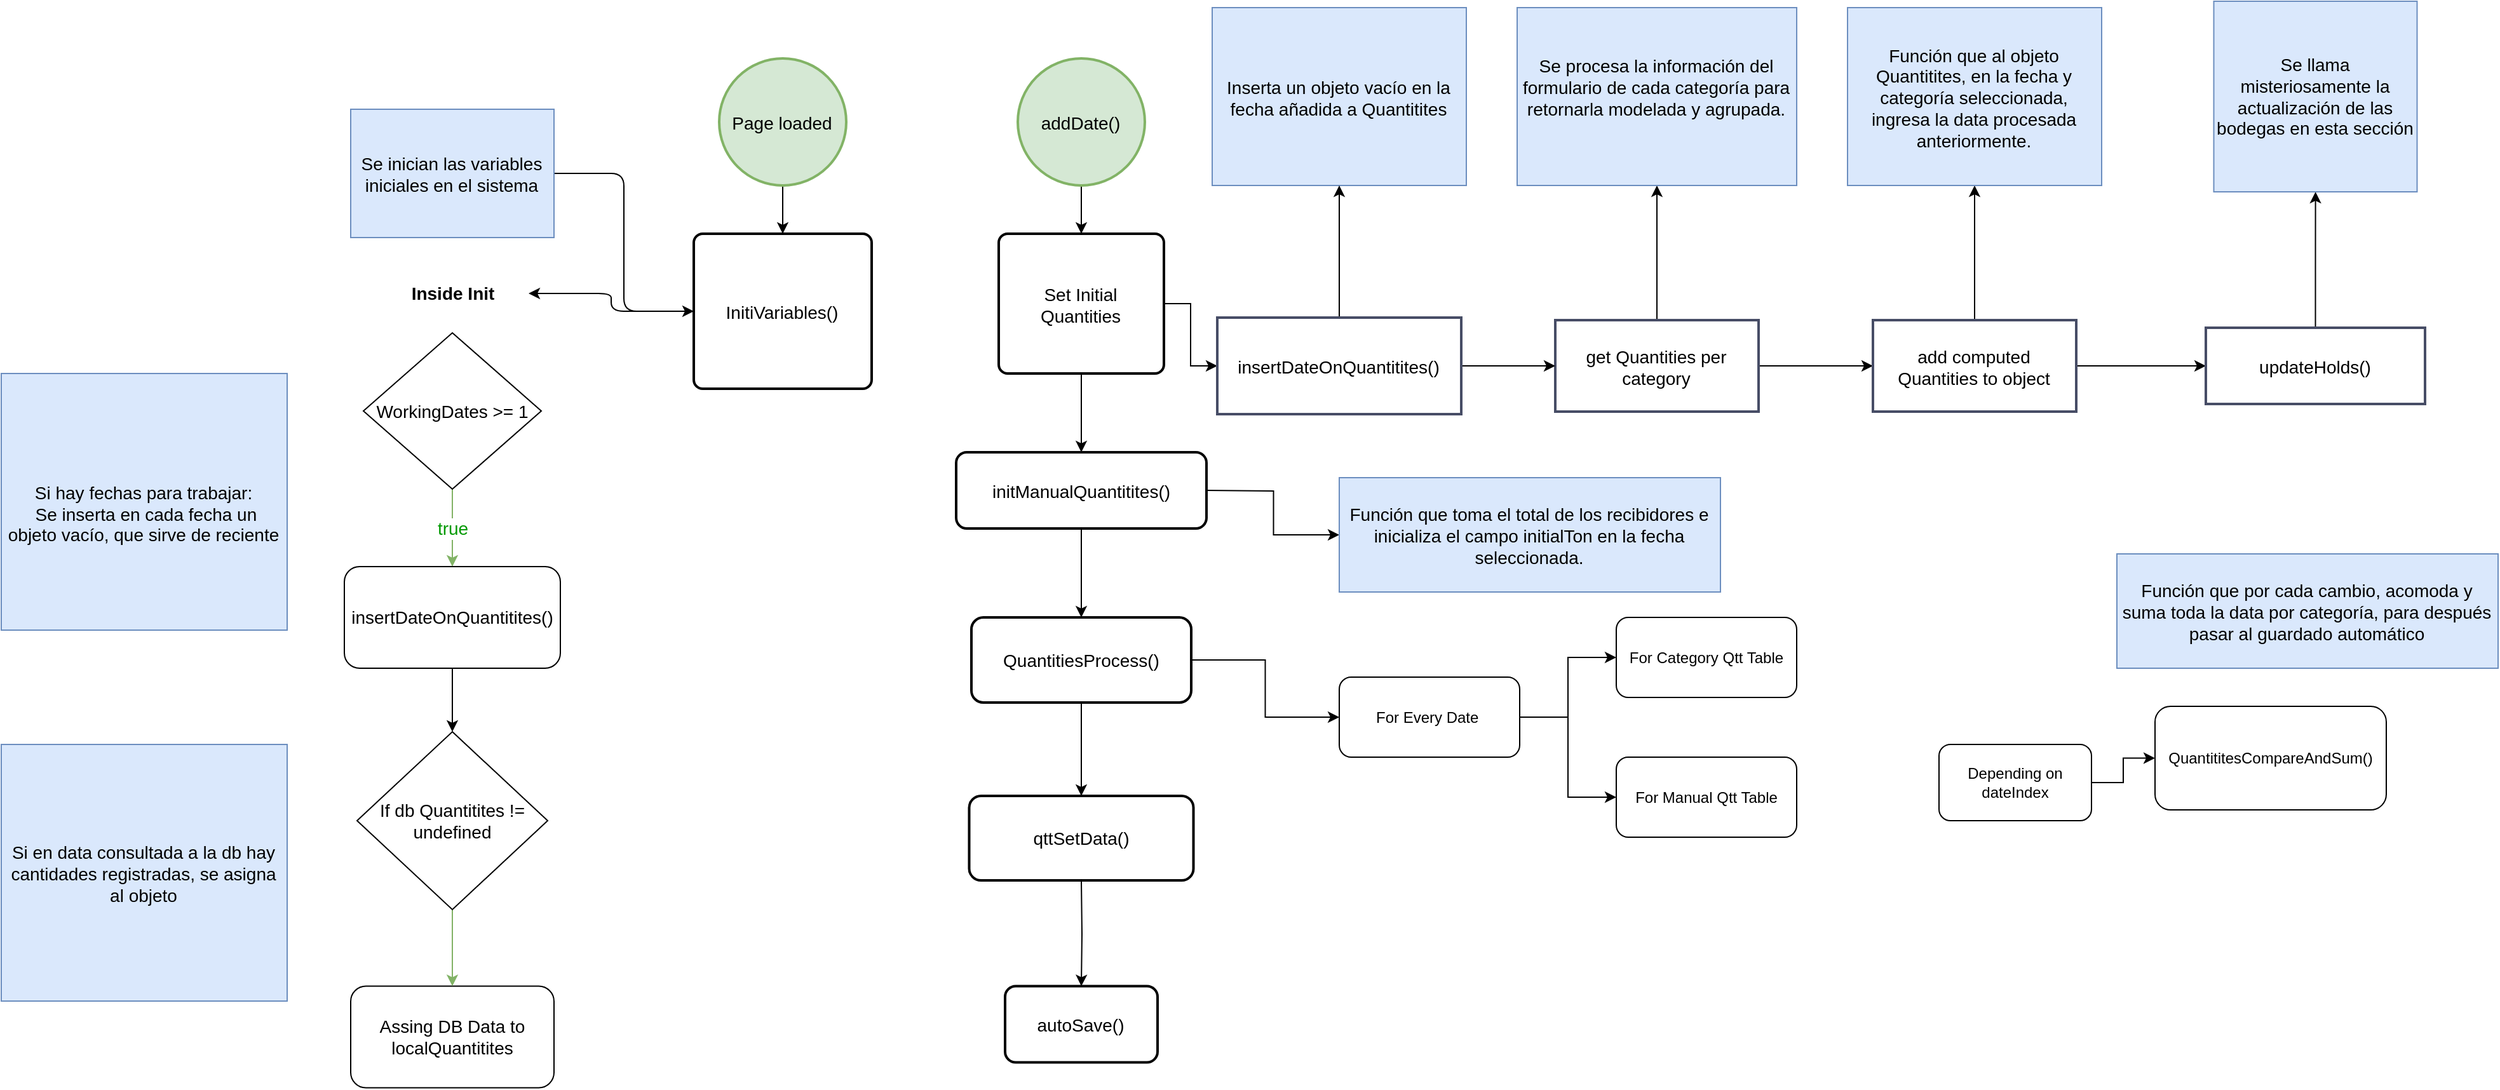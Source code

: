 <mxfile version="22.1.18" type="github">
  <diagram name="Página-1" id="ArsEkwuGPQtcpOPG1bf9">
    <mxGraphModel dx="1683" dy="470" grid="1" gridSize="10" guides="1" tooltips="1" connect="1" arrows="1" fold="1" page="1" pageScale="1" pageWidth="850" pageHeight="1100" math="0" shadow="0">
      <root>
        <mxCell id="0" />
        <mxCell id="1" parent="0" />
        <mxCell id="bBKTdJ-3Wv-lQ62cRmP5-24" value="" style="edgeStyle=orthogonalEdgeStyle;rounded=0;orthogonalLoop=1;jettySize=auto;fontFamily=Helvetica;fontStyle=0;fontSize=14;labelPosition=center;verticalLabelPosition=middle;align=center;verticalAlign=middle;fontColor=default;labelBackgroundColor=none;labelBorderColor=none;html=1;spacingTop=1;spacing=6;spacingLeft=-1;spacingBottom=0;spacingRight=0;" parent="1" source="bBKTdJ-3Wv-lQ62cRmP5-25" target="bBKTdJ-3Wv-lQ62cRmP5-26" edge="1">
          <mxGeometry relative="1" as="geometry" />
        </mxCell>
        <mxCell id="bBKTdJ-3Wv-lQ62cRmP5-46" style="edgeStyle=orthogonalEdgeStyle;rounded=1;orthogonalLoop=1;jettySize=auto;html=1;curved=0;exitX=0.5;exitY=0;exitDx=0;exitDy=0;fontSize=14;" parent="1" source="bBKTdJ-3Wv-lQ62cRmP5-25" target="bBKTdJ-3Wv-lQ62cRmP5-32" edge="1">
          <mxGeometry relative="1" as="geometry" />
        </mxCell>
        <mxCell id="bBKTdJ-3Wv-lQ62cRmP5-25" value="get Quantities per category" style="fontSize=14;zwfType=basicShape;rounded=0;strokeWidth=2;strokeColor=#474D66;fontFamily=Helvetica;fontStyle=0;labelPosition=center;verticalLabelPosition=middle;align=center;verticalAlign=middle;fontColor=default;labelBackgroundColor=none;labelBorderColor=none;whiteSpace=wrap;html=1;spacingTop=1;spacing=6;spacingLeft=-1;spacingBottom=0;spacingRight=0;" parent="1" vertex="1">
          <mxGeometry x="718" y="276" width="160" height="72" as="geometry" />
        </mxCell>
        <mxCell id="bBKTdJ-3Wv-lQ62cRmP5-53" value="" style="edgeStyle=orthogonalEdgeStyle;rounded=0;orthogonalLoop=1;jettySize=auto;html=1;fontSize=14;" parent="1" source="bBKTdJ-3Wv-lQ62cRmP5-26" target="bBKTdJ-3Wv-lQ62cRmP5-52" edge="1">
          <mxGeometry relative="1" as="geometry" />
        </mxCell>
        <mxCell id="fTC0BpnXRnAI57Eslmp5-36" style="edgeStyle=orthogonalEdgeStyle;rounded=0;orthogonalLoop=1;jettySize=auto;html=1;" edge="1" parent="1" source="bBKTdJ-3Wv-lQ62cRmP5-26" target="bBKTdJ-3Wv-lQ62cRmP5-33">
          <mxGeometry relative="1" as="geometry" />
        </mxCell>
        <mxCell id="bBKTdJ-3Wv-lQ62cRmP5-26" value="add computed Quantities to object" style="fontSize=14;zwfType=basicShape;rounded=0;strokeWidth=2;strokeColor=#474D66;fontFamily=Helvetica;fontStyle=0;labelPosition=center;verticalLabelPosition=middle;align=center;verticalAlign=middle;fontColor=default;labelBackgroundColor=none;labelBorderColor=none;whiteSpace=wrap;html=1;spacingTop=1;spacing=6;spacingLeft=-1;spacingBottom=0;spacingRight=0;" parent="1" vertex="1">
          <mxGeometry x="968" y="276" width="160" height="72" as="geometry" />
        </mxCell>
        <mxCell id="bBKTdJ-3Wv-lQ62cRmP5-31" value="Inserta un objeto vacío en la fecha añadida a Quantitites" style="rounded=0;fontFamily=Helvetica;fontStyle=0;fontSize=14;labelPosition=center;verticalLabelPosition=middle;align=center;verticalAlign=middle;labelBackgroundColor=none;labelBorderColor=none;whiteSpace=wrap;html=1;spacingTop=1;spacing=6;spacingLeft=-1;spacingBottom=0;spacingRight=0;fillColor=#dae8fc;strokeColor=#6c8ebf;" parent="1" vertex="1">
          <mxGeometry x="448" y="30" width="200" height="140" as="geometry" />
        </mxCell>
        <mxCell id="bBKTdJ-3Wv-lQ62cRmP5-32" value="Se procesa la información del formulario de cada categoría para retornarla modelada y agrupada.&lt;br style=&quot;font-size: 14px;&quot;&gt;&amp;nbsp;" style="rounded=0;fontFamily=Helvetica;fontStyle=0;fontSize=14;labelPosition=center;verticalLabelPosition=middle;align=center;verticalAlign=middle;labelBackgroundColor=none;labelBorderColor=none;whiteSpace=wrap;html=1;spacingTop=1;spacing=6;spacingLeft=-1;spacingBottom=0;spacingRight=0;fillColor=#dae8fc;strokeColor=#6c8ebf;" parent="1" vertex="1">
          <mxGeometry x="688" y="30" width="220" height="140" as="geometry" />
        </mxCell>
        <mxCell id="bBKTdJ-3Wv-lQ62cRmP5-33" value="Función que al objeto Quantitites, en la fecha y categoría seleccionada, ingresa la data procesada anteriormente." style="rounded=0;fontFamily=Helvetica;fontStyle=0;fontSize=14;labelPosition=center;verticalLabelPosition=middle;align=center;verticalAlign=middle;labelBackgroundColor=none;labelBorderColor=none;whiteSpace=wrap;html=1;spacingTop=1;spacing=6;spacingLeft=-1;spacingBottom=0;spacingRight=0;fillColor=#dae8fc;strokeColor=#6c8ebf;" parent="1" vertex="1">
          <mxGeometry x="948" y="30" width="200" height="140" as="geometry" />
        </mxCell>
        <mxCell id="bBKTdJ-3Wv-lQ62cRmP5-36" value="" style="edgeStyle=orthogonalEdgeStyle;rounded=0;orthogonalLoop=1;jettySize=auto;fontFamily=Helvetica;fontStyle=0;fontSize=14;labelPosition=center;verticalLabelPosition=middle;align=center;verticalAlign=middle;fontColor=default;labelBackgroundColor=none;labelBorderColor=none;html=1;spacingTop=1;spacing=6;spacingLeft=-1;spacingBottom=0;spacingRight=0;" parent="1" source="bBKTdJ-3Wv-lQ62cRmP5-34" target="bBKTdJ-3Wv-lQ62cRmP5-37" edge="1">
          <mxGeometry relative="1" as="geometry">
            <mxPoint x="110" y="238" as="targetPoint" />
          </mxGeometry>
        </mxCell>
        <mxCell id="bBKTdJ-3Wv-lQ62cRmP5-34" value="Page loaded" style="strokeWidth=2;shape=mxgraph.flowchart.start_2;fillColor=#d5e8d4;strokeColor=#82b366;fontFamily=Helvetica;fontStyle=0;fontSize=14;labelPosition=center;verticalLabelPosition=middle;align=center;verticalAlign=middle;fontColor=default;labelBackgroundColor=none;labelBorderColor=none;whiteSpace=wrap;html=1;spacingTop=1;spacing=6;spacingLeft=-1;spacingBottom=0;spacingRight=0;" parent="1" vertex="1">
          <mxGeometry x="60" y="70" width="100" height="100" as="geometry" />
        </mxCell>
        <mxCell id="fTC0BpnXRnAI57Eslmp5-23" style="edgeStyle=orthogonalEdgeStyle;rounded=1;orthogonalLoop=1;jettySize=auto;html=1;curved=0;fontSize=14;" edge="1" parent="1" source="bBKTdJ-3Wv-lQ62cRmP5-37" target="fTC0BpnXRnAI57Eslmp5-21">
          <mxGeometry relative="1" as="geometry" />
        </mxCell>
        <mxCell id="bBKTdJ-3Wv-lQ62cRmP5-37" value="InitiVariables()" style="rounded=1;absoluteArcSize=1;arcSize=14;strokeWidth=2;fontFamily=Helvetica;fontStyle=0;fontSize=14;labelPosition=center;verticalLabelPosition=middle;align=center;verticalAlign=middle;fontColor=default;labelBackgroundColor=none;labelBorderColor=none;whiteSpace=wrap;html=1;spacingTop=1;spacing=6;spacingLeft=-1;spacingBottom=0;spacingRight=0;" parent="1" vertex="1">
          <mxGeometry x="40" y="208" width="140" height="122" as="geometry" />
        </mxCell>
        <mxCell id="bBKTdJ-3Wv-lQ62cRmP5-42" value="" style="edgeStyle=orthogonalEdgeStyle;rounded=0;orthogonalLoop=1;jettySize=auto;entryX=0.5;entryY=0;entryDx=0;entryDy=0;fontFamily=Helvetica;fontStyle=0;fontSize=14;labelPosition=center;verticalLabelPosition=middle;align=center;verticalAlign=middle;fontColor=default;labelBackgroundColor=none;labelBorderColor=none;html=1;spacingTop=1;spacing=6;spacingLeft=-1;spacingBottom=0;spacingRight=0;" parent="1" source="bBKTdJ-3Wv-lQ62cRmP5-38" target="bBKTdJ-3Wv-lQ62cRmP5-41" edge="1">
          <mxGeometry relative="1" as="geometry" />
        </mxCell>
        <mxCell id="bBKTdJ-3Wv-lQ62cRmP5-38" value="addDate()" style="strokeWidth=2;shape=mxgraph.flowchart.start_2;fillColor=#d5e8d4;strokeColor=#82b366;fontFamily=Helvetica;fontStyle=0;fontSize=14;labelPosition=center;verticalLabelPosition=middle;align=center;verticalAlign=middle;fontColor=default;labelBackgroundColor=none;labelBorderColor=none;whiteSpace=wrap;html=1;spacingTop=1;spacing=6;spacingLeft=-1;spacingBottom=0;spacingRight=0;" parent="1" vertex="1">
          <mxGeometry x="295" y="70" width="100" height="100" as="geometry" />
        </mxCell>
        <mxCell id="1cdeKlZobP_Rr9OoL44j-2" value="" style="edgeStyle=orthogonalEdgeStyle;rounded=0;orthogonalLoop=1;jettySize=auto;html=1;fontSize=14;" parent="1" source="bBKTdJ-3Wv-lQ62cRmP5-41" edge="1">
          <mxGeometry relative="1" as="geometry">
            <mxPoint x="345" y="380" as="targetPoint" />
          </mxGeometry>
        </mxCell>
        <mxCell id="fTC0BpnXRnAI57Eslmp5-39" style="edgeStyle=orthogonalEdgeStyle;rounded=0;orthogonalLoop=1;jettySize=auto;html=1;entryX=0;entryY=0.5;entryDx=0;entryDy=0;" edge="1" parent="1" source="bBKTdJ-3Wv-lQ62cRmP5-41" target="fTC0BpnXRnAI57Eslmp5-37">
          <mxGeometry relative="1" as="geometry" />
        </mxCell>
        <mxCell id="bBKTdJ-3Wv-lQ62cRmP5-41" value="Set Initial Quantities" style="rounded=1;absoluteArcSize=1;arcSize=14;strokeWidth=2;fontFamily=Helvetica;fontStyle=0;fontSize=14;labelPosition=center;verticalLabelPosition=middle;align=center;verticalAlign=middle;fontColor=default;labelBackgroundColor=none;labelBorderColor=none;whiteSpace=wrap;html=1;spacingTop=1;spacing=6;spacingLeft=-1;spacingBottom=0;spacingRight=0;" parent="1" vertex="1">
          <mxGeometry x="280" y="208" width="130" height="110" as="geometry" />
        </mxCell>
        <mxCell id="bBKTdJ-3Wv-lQ62cRmP5-54" style="edgeStyle=orthogonalEdgeStyle;rounded=1;orthogonalLoop=1;jettySize=auto;html=1;curved=0;fontSize=14;" parent="1" source="bBKTdJ-3Wv-lQ62cRmP5-52" target="bBKTdJ-3Wv-lQ62cRmP5-55" edge="1">
          <mxGeometry relative="1" as="geometry">
            <mxPoint x="768" y="710" as="targetPoint" />
          </mxGeometry>
        </mxCell>
        <mxCell id="bBKTdJ-3Wv-lQ62cRmP5-52" value="updateHolds()" style="whiteSpace=wrap;html=1;fontSize=14;strokeColor=#474D66;rounded=0;strokeWidth=2;fontStyle=0;labelBackgroundColor=none;labelBorderColor=none;spacingTop=1;spacing=6;spacingLeft=-1;spacingBottom=0;spacingRight=0;" parent="1" vertex="1">
          <mxGeometry x="1230" y="282" width="172.5" height="60" as="geometry" />
        </mxCell>
        <mxCell id="bBKTdJ-3Wv-lQ62cRmP5-55" value="&lt;font style=&quot;font-size: 14px;&quot;&gt;Se llama misteriosamente la actualización de las bodegas en esta sección&lt;/font&gt;" style="rounded=0;whiteSpace=wrap;html=1;fillColor=#dae8fc;strokeColor=#6c8ebf;fontSize=14;" parent="1" vertex="1">
          <mxGeometry x="1236.25" y="25" width="160" height="150" as="geometry" />
        </mxCell>
        <mxCell id="bBKTdJ-3Wv-lQ62cRmP5-60" value="" style="edgeStyle=orthogonalEdgeStyle;rounded=0;orthogonalLoop=1;jettySize=auto;html=1;fontSize=14;" parent="1" edge="1">
          <mxGeometry relative="1" as="geometry">
            <mxPoint x="345" y="577" as="sourcePoint" />
            <mxPoint x="345" y="650.5" as="targetPoint" />
          </mxGeometry>
        </mxCell>
        <mxCell id="fTC0BpnXRnAI57Eslmp5-44" style="edgeStyle=orthogonalEdgeStyle;rounded=0;orthogonalLoop=1;jettySize=auto;html=1;entryX=0;entryY=0.5;entryDx=0;entryDy=0;" edge="1" parent="1" source="bBKTdJ-3Wv-lQ62cRmP5-56" target="fTC0BpnXRnAI57Eslmp5-43">
          <mxGeometry relative="1" as="geometry" />
        </mxCell>
        <mxCell id="bBKTdJ-3Wv-lQ62cRmP5-56" value="QuantitiesProcess()" style="whiteSpace=wrap;html=1;fontSize=14;rounded=1;arcSize=14;strokeWidth=2;fontStyle=0;labelBackgroundColor=none;labelBorderColor=none;spacingTop=1;spacing=6;spacingLeft=-1;spacingBottom=0;spacingRight=0;" parent="1" vertex="1">
          <mxGeometry x="258.5" y="510" width="173" height="67" as="geometry" />
        </mxCell>
        <mxCell id="bBKTdJ-3Wv-lQ62cRmP5-62" value="" style="edgeStyle=orthogonalEdgeStyle;rounded=0;orthogonalLoop=1;jettySize=auto;html=1;fontSize=14;" parent="1" target="bBKTdJ-3Wv-lQ62cRmP5-61" edge="1">
          <mxGeometry relative="1" as="geometry">
            <mxPoint x="345" y="717" as="sourcePoint" />
          </mxGeometry>
        </mxCell>
        <mxCell id="bBKTdJ-3Wv-lQ62cRmP5-59" value="qttSetData()" style="whiteSpace=wrap;html=1;fontSize=14;rounded=1;arcSize=14;strokeWidth=2;fontStyle=0;labelBackgroundColor=none;labelBorderColor=none;spacingTop=1;spacing=6;spacingLeft=-1;spacingBottom=0;spacingRight=0;" parent="1" vertex="1">
          <mxGeometry x="256.75" y="650.5" width="176.5" height="66.5" as="geometry" />
        </mxCell>
        <mxCell id="bBKTdJ-3Wv-lQ62cRmP5-61" value="autoSave()" style="whiteSpace=wrap;html=1;fontSize=14;rounded=1;arcSize=14;strokeWidth=2;fontStyle=0;labelBackgroundColor=none;labelBorderColor=none;spacingTop=1;spacing=6;spacingLeft=-1;spacingBottom=0;spacingRight=0;" parent="1" vertex="1">
          <mxGeometry x="285" y="800.25" width="120" height="60" as="geometry" />
        </mxCell>
        <mxCell id="1cdeKlZobP_Rr9OoL44j-3" style="edgeStyle=orthogonalEdgeStyle;rounded=0;orthogonalLoop=1;jettySize=auto;html=1;fontSize=14;" parent="1" edge="1">
          <mxGeometry relative="1" as="geometry">
            <mxPoint x="345" y="440" as="sourcePoint" />
            <mxPoint x="345" y="510" as="targetPoint" />
          </mxGeometry>
        </mxCell>
        <mxCell id="1cdeKlZobP_Rr9OoL44j-5" style="edgeStyle=orthogonalEdgeStyle;rounded=0;orthogonalLoop=1;jettySize=auto;html=1;entryX=0;entryY=0.5;entryDx=0;entryDy=0;fontSize=14;" parent="1" target="1cdeKlZobP_Rr9OoL44j-4" edge="1">
          <mxGeometry relative="1" as="geometry">
            <mxPoint x="443.5" y="410" as="sourcePoint" />
          </mxGeometry>
        </mxCell>
        <mxCell id="1cdeKlZobP_Rr9OoL44j-1" value="initManualQuantitites()" style="whiteSpace=wrap;html=1;fontSize=14;rounded=1;arcSize=14;strokeWidth=2;fontStyle=0;labelBackgroundColor=none;labelBorderColor=none;spacingTop=1;spacing=6;spacingLeft=-1;spacingBottom=0;spacingRight=0;" parent="1" vertex="1">
          <mxGeometry x="246.5" y="380" width="197" height="60" as="geometry" />
        </mxCell>
        <mxCell id="1cdeKlZobP_Rr9OoL44j-4" value="Función que toma el total de los recibidores e inicializa el campo initialTon en la fecha seleccionada." style="rounded=0;fontFamily=Helvetica;fontStyle=0;fontSize=14;labelPosition=center;verticalLabelPosition=middle;align=center;verticalAlign=middle;labelBackgroundColor=none;labelBorderColor=none;whiteSpace=wrap;html=1;spacingTop=1;spacing=6;spacingLeft=-1;spacingBottom=0;spacingRight=0;fillColor=#dae8fc;strokeColor=#6c8ebf;" parent="1" vertex="1">
          <mxGeometry x="548" y="400" width="300" height="90" as="geometry" />
        </mxCell>
        <mxCell id="1cdeKlZobP_Rr9OoL44j-9" value="Función que por cada cambio, acomoda y suma toda la data por categoría, para después pasar al guardado automático" style="rounded=0;fontFamily=Helvetica;fontStyle=0;fontSize=14;labelPosition=center;verticalLabelPosition=middle;align=center;verticalAlign=middle;labelBackgroundColor=none;labelBorderColor=none;whiteSpace=wrap;html=1;spacingTop=1;spacing=6;spacingLeft=-1;spacingBottom=0;spacingRight=0;fillColor=#dae8fc;strokeColor=#6c8ebf;" parent="1" vertex="1">
          <mxGeometry x="1160" y="460" width="300" height="90" as="geometry" />
        </mxCell>
        <mxCell id="fTC0BpnXRnAI57Eslmp5-17" style="edgeStyle=orthogonalEdgeStyle;rounded=1;orthogonalLoop=1;jettySize=auto;html=1;curved=0;fontSize=14;" edge="1" parent="1" source="fTC0BpnXRnAI57Eslmp5-7" target="bBKTdJ-3Wv-lQ62cRmP5-37">
          <mxGeometry relative="1" as="geometry" />
        </mxCell>
        <mxCell id="fTC0BpnXRnAI57Eslmp5-7" value="Se inician las variables iniciales en el sistema" style="rounded=0;fontFamily=Helvetica;fontStyle=0;fontSize=14;labelPosition=center;verticalLabelPosition=middle;align=center;verticalAlign=middle;labelBackgroundColor=none;labelBorderColor=none;whiteSpace=wrap;html=1;spacingTop=1;spacing=6;spacingLeft=-1;spacingBottom=0;spacingRight=0;fillColor=#dae8fc;strokeColor=#6c8ebf;" vertex="1" parent="1">
          <mxGeometry x="-230" y="110" width="160" height="101" as="geometry" />
        </mxCell>
        <mxCell id="fTC0BpnXRnAI57Eslmp5-10" value="true" style="edgeStyle=orthogonalEdgeStyle;rounded=0;orthogonalLoop=1;jettySize=auto;html=1;fontColor=#009900;fillColor=#d5e8d4;strokeColor=#82b366;fontSize=14;" edge="1" parent="1" source="fTC0BpnXRnAI57Eslmp5-9" target="fTC0BpnXRnAI57Eslmp5-12">
          <mxGeometry relative="1" as="geometry">
            <mxPoint x="-140" y="488" as="targetPoint" />
          </mxGeometry>
        </mxCell>
        <mxCell id="fTC0BpnXRnAI57Eslmp5-9" value="WorkingDates &amp;gt;= 1" style="rhombus;whiteSpace=wrap;html=1;fontSize=14;" vertex="1" parent="1">
          <mxGeometry x="-220" y="286" width="140" height="123" as="geometry" />
        </mxCell>
        <mxCell id="fTC0BpnXRnAI57Eslmp5-30" style="edgeStyle=orthogonalEdgeStyle;rounded=0;orthogonalLoop=1;jettySize=auto;html=1;fontSize=14;" edge="1" parent="1" source="fTC0BpnXRnAI57Eslmp5-12" target="fTC0BpnXRnAI57Eslmp5-29">
          <mxGeometry relative="1" as="geometry" />
        </mxCell>
        <mxCell id="fTC0BpnXRnAI57Eslmp5-12" value="insertDateOnQuantitites()" style="rounded=1;whiteSpace=wrap;html=1;fontSize=14;" vertex="1" parent="1">
          <mxGeometry x="-235" y="470" width="170" height="80" as="geometry" />
        </mxCell>
        <mxCell id="fTC0BpnXRnAI57Eslmp5-21" value="Inside Init" style="text;strokeColor=none;fillColor=none;html=1;fontSize=14;fontStyle=1;verticalAlign=middle;align=center;" vertex="1" parent="1">
          <mxGeometry x="-210" y="230" width="120" height="50" as="geometry" />
        </mxCell>
        <mxCell id="fTC0BpnXRnAI57Eslmp5-24" value="&lt;br style=&quot;font-size: 14px;&quot;&gt;Si hay fechas para trabajar:&lt;br style=&quot;font-size: 14px;&quot;&gt;&amp;nbsp;Se inserta en cada fecha un objeto vacío, que sirve de reciente" style="rounded=0;fontFamily=Helvetica;fontStyle=0;fontSize=14;labelPosition=center;verticalLabelPosition=middle;align=center;verticalAlign=middle;labelBackgroundColor=none;labelBorderColor=none;whiteSpace=wrap;html=1;spacingTop=1;spacing=6;spacingLeft=-1;spacingBottom=0;spacingRight=0;fillColor=#dae8fc;strokeColor=#6c8ebf;" vertex="1" parent="1">
          <mxGeometry x="-505" y="318" width="225" height="202" as="geometry" />
        </mxCell>
        <mxCell id="fTC0BpnXRnAI57Eslmp5-26" value="Assing DB Data to localQuantitites" style="rounded=1;whiteSpace=wrap;html=1;fontSize=14;" vertex="1" parent="1">
          <mxGeometry x="-230" y="800.25" width="160" height="80" as="geometry" />
        </mxCell>
        <mxCell id="fTC0BpnXRnAI57Eslmp5-34" style="edgeStyle=orthogonalEdgeStyle;rounded=0;orthogonalLoop=1;jettySize=auto;html=1;fontSize=14;fillColor=#d5e8d4;strokeColor=#82b366;" edge="1" parent="1" source="fTC0BpnXRnAI57Eslmp5-29" target="fTC0BpnXRnAI57Eslmp5-26">
          <mxGeometry relative="1" as="geometry" />
        </mxCell>
        <mxCell id="fTC0BpnXRnAI57Eslmp5-29" value="If db Quantitites != undefined" style="rhombus;whiteSpace=wrap;html=1;fontSize=14;" vertex="1" parent="1">
          <mxGeometry x="-225" y="600" width="150" height="140" as="geometry" />
        </mxCell>
        <mxCell id="fTC0BpnXRnAI57Eslmp5-35" value="Si en data consultada a la db hay cantidades registradas, se asigna al objeto" style="rounded=0;fontFamily=Helvetica;fontStyle=0;fontSize=14;labelPosition=center;verticalLabelPosition=middle;align=center;verticalAlign=middle;labelBackgroundColor=none;labelBorderColor=none;whiteSpace=wrap;html=1;spacingTop=1;spacing=6;spacingLeft=-1;spacingBottom=0;spacingRight=0;fillColor=#dae8fc;strokeColor=#6c8ebf;" vertex="1" parent="1">
          <mxGeometry x="-505" y="610" width="225" height="202" as="geometry" />
        </mxCell>
        <mxCell id="fTC0BpnXRnAI57Eslmp5-38" style="edgeStyle=orthogonalEdgeStyle;rounded=0;orthogonalLoop=1;jettySize=auto;html=1;entryX=0.5;entryY=1;entryDx=0;entryDy=0;" edge="1" parent="1" source="fTC0BpnXRnAI57Eslmp5-37" target="bBKTdJ-3Wv-lQ62cRmP5-31">
          <mxGeometry relative="1" as="geometry" />
        </mxCell>
        <mxCell id="fTC0BpnXRnAI57Eslmp5-40" style="edgeStyle=orthogonalEdgeStyle;rounded=0;orthogonalLoop=1;jettySize=auto;html=1;entryX=0;entryY=0.5;entryDx=0;entryDy=0;" edge="1" parent="1" source="fTC0BpnXRnAI57Eslmp5-37" target="bBKTdJ-3Wv-lQ62cRmP5-25">
          <mxGeometry relative="1" as="geometry" />
        </mxCell>
        <mxCell id="fTC0BpnXRnAI57Eslmp5-37" value="insertDateOnQuantitites()" style="fontSize=14;zwfType=basicShape;rounded=0;strokeWidth=2;strokeColor=#474D66;fontFamily=Helvetica;fontStyle=0;labelPosition=center;verticalLabelPosition=middle;align=center;verticalAlign=middle;fontColor=default;labelBackgroundColor=none;labelBorderColor=none;whiteSpace=wrap;html=1;spacingTop=1;spacing=6;spacingLeft=-1;spacingBottom=0;spacingRight=0;" vertex="1" parent="1">
          <mxGeometry x="452" y="274" width="192" height="76" as="geometry" />
        </mxCell>
        <mxCell id="fTC0BpnXRnAI57Eslmp5-62" value="" style="edgeStyle=orthogonalEdgeStyle;rounded=0;orthogonalLoop=1;jettySize=auto;html=1;" edge="1" parent="1" source="fTC0BpnXRnAI57Eslmp5-43" target="fTC0BpnXRnAI57Eslmp5-61">
          <mxGeometry relative="1" as="geometry" />
        </mxCell>
        <mxCell id="fTC0BpnXRnAI57Eslmp5-65" style="edgeStyle=orthogonalEdgeStyle;rounded=0;orthogonalLoop=1;jettySize=auto;html=1;entryX=0;entryY=0.5;entryDx=0;entryDy=0;" edge="1" parent="1" source="fTC0BpnXRnAI57Eslmp5-43" target="fTC0BpnXRnAI57Eslmp5-63">
          <mxGeometry relative="1" as="geometry" />
        </mxCell>
        <mxCell id="fTC0BpnXRnAI57Eslmp5-43" value="For Every Date&amp;nbsp;" style="rounded=1;whiteSpace=wrap;html=1;" vertex="1" parent="1">
          <mxGeometry x="548" y="557" width="142" height="63" as="geometry" />
        </mxCell>
        <mxCell id="fTC0BpnXRnAI57Eslmp5-60" value="" style="edgeStyle=orthogonalEdgeStyle;rounded=0;orthogonalLoop=1;jettySize=auto;html=1;" edge="1" parent="1" source="fTC0BpnXRnAI57Eslmp5-56" target="fTC0BpnXRnAI57Eslmp5-59">
          <mxGeometry relative="1" as="geometry" />
        </mxCell>
        <mxCell id="fTC0BpnXRnAI57Eslmp5-56" value="Depending on dateIndex" style="rounded=1;whiteSpace=wrap;html=1;" vertex="1" parent="1">
          <mxGeometry x="1020" y="610" width="120" height="60" as="geometry" />
        </mxCell>
        <mxCell id="fTC0BpnXRnAI57Eslmp5-59" value="QuantititesCompareAndSum()" style="rounded=1;whiteSpace=wrap;html=1;" vertex="1" parent="1">
          <mxGeometry x="1190" y="580" width="182" height="81.5" as="geometry" />
        </mxCell>
        <mxCell id="fTC0BpnXRnAI57Eslmp5-61" value="For Category Qtt Table" style="rounded=1;whiteSpace=wrap;html=1;" vertex="1" parent="1">
          <mxGeometry x="766" y="510" width="142" height="63" as="geometry" />
        </mxCell>
        <mxCell id="fTC0BpnXRnAI57Eslmp5-63" value="For Manual Qtt Table" style="rounded=1;whiteSpace=wrap;html=1;" vertex="1" parent="1">
          <mxGeometry x="766" y="620" width="142" height="63" as="geometry" />
        </mxCell>
      </root>
    </mxGraphModel>
  </diagram>
</mxfile>
